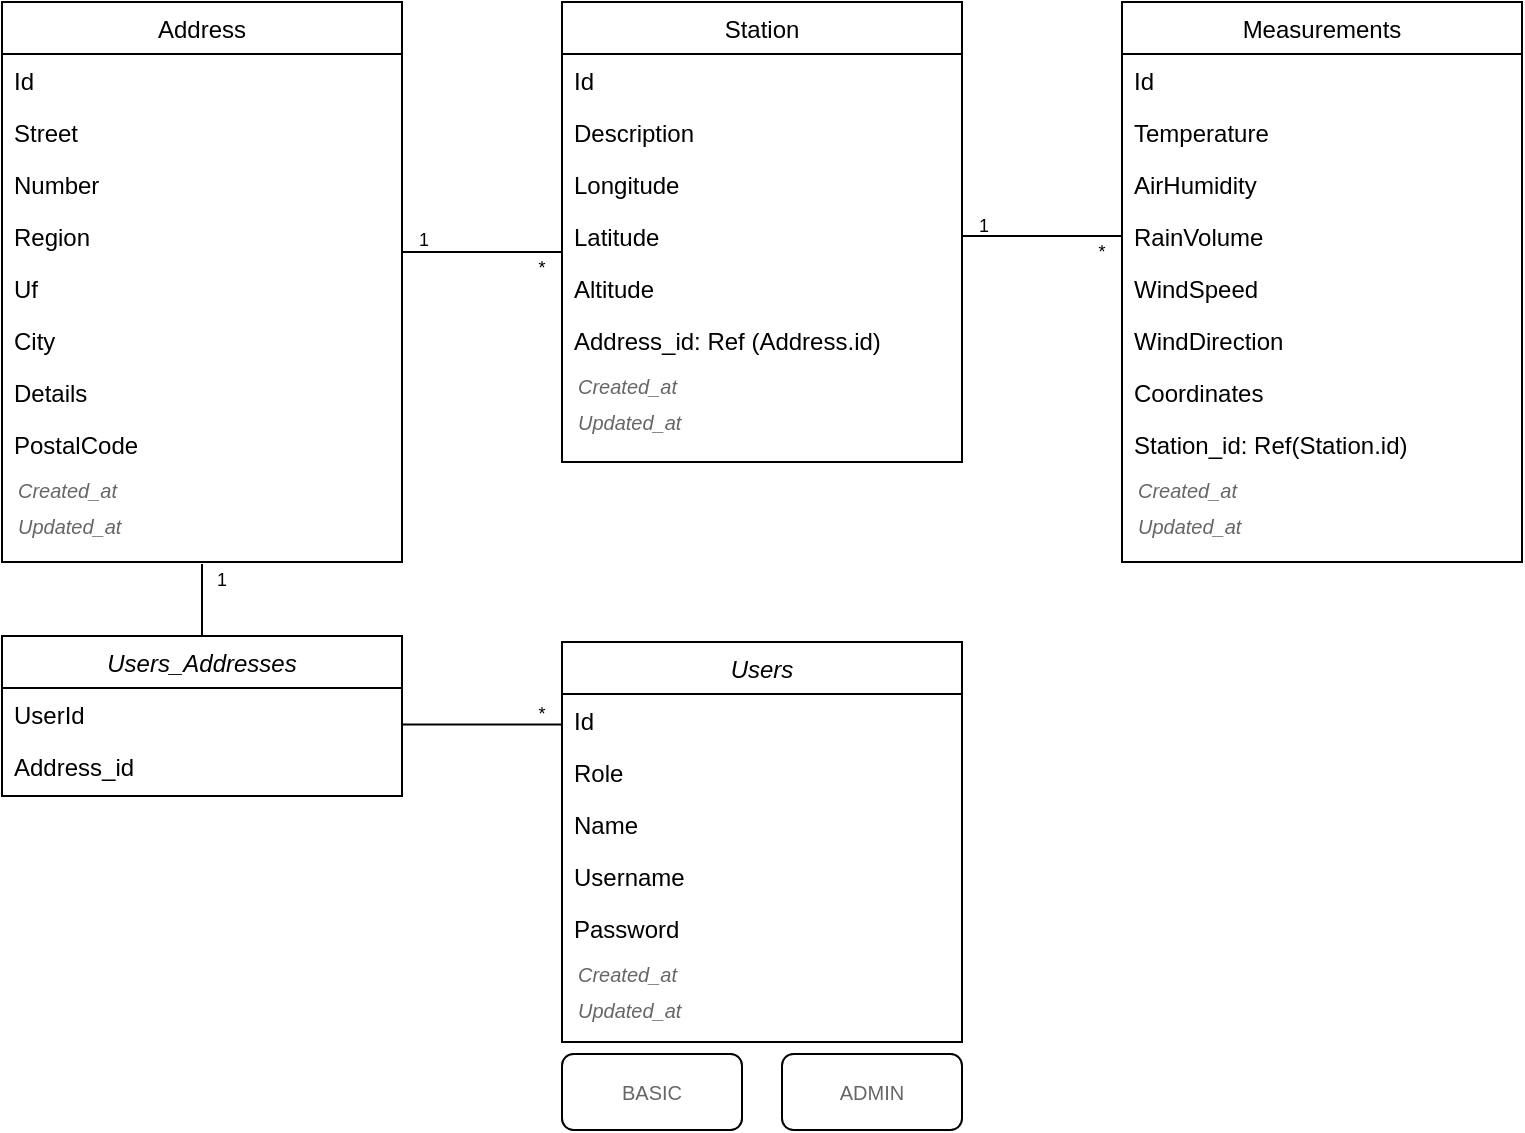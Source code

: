 <mxfile version="15.5.1" type="device"><diagram id="C5RBs43oDa-KdzZeNtuy" name="Page-1"><mxGraphModel dx="2370" dy="1265" grid="1" gridSize="10" guides="1" tooltips="1" connect="1" arrows="1" fold="1" page="1" pageScale="1" pageWidth="900" pageHeight="600" math="0" shadow="0"><root><mxCell id="WIyWlLk6GJQsqaUBKTNV-0"/><mxCell id="WIyWlLk6GJQsqaUBKTNV-1" parent="WIyWlLk6GJQsqaUBKTNV-0"/><mxCell id="zkfFHV4jXpPFQw0GAbJ--0" value="Users" style="swimlane;fontStyle=2;align=center;verticalAlign=top;childLayout=stackLayout;horizontal=1;startSize=26;horizontalStack=0;resizeParent=1;resizeLast=0;collapsible=1;marginBottom=0;rounded=0;shadow=0;strokeWidth=1;" parent="WIyWlLk6GJQsqaUBKTNV-1" vertex="1"><mxGeometry x="350" y="338" width="200" height="200" as="geometry"><mxRectangle x="230" y="140" width="160" height="26" as="alternateBounds"/></mxGeometry></mxCell><mxCell id="AwgMfT0TdALP09hBbHnl-22" value="Id&#10;" style="text;align=left;verticalAlign=top;spacingLeft=4;spacingRight=4;overflow=hidden;rotatable=0;points=[[0,0.5],[1,0.5]];portConstraint=eastwest;rounded=0;shadow=0;html=0;" parent="zkfFHV4jXpPFQw0GAbJ--0" vertex="1"><mxGeometry y="26" width="200" height="26" as="geometry"/></mxCell><mxCell id="m27vsv2Qpxi1uSj3yUNF-78" value="Role" style="text;align=left;verticalAlign=top;spacingLeft=4;spacingRight=4;overflow=hidden;rotatable=0;points=[[0,0.5],[1,0.5]];portConstraint=eastwest;rounded=0;shadow=0;html=0;" parent="zkfFHV4jXpPFQw0GAbJ--0" vertex="1"><mxGeometry y="52" width="200" height="26" as="geometry"/></mxCell><mxCell id="zkfFHV4jXpPFQw0GAbJ--1" value="Name" style="text;align=left;verticalAlign=top;spacingLeft=4;spacingRight=4;overflow=hidden;rotatable=0;points=[[0,0.5],[1,0.5]];portConstraint=eastwest;" parent="zkfFHV4jXpPFQw0GAbJ--0" vertex="1"><mxGeometry y="78" width="200" height="26" as="geometry"/></mxCell><mxCell id="zkfFHV4jXpPFQw0GAbJ--3" value="Username" style="text;align=left;verticalAlign=top;spacingLeft=4;spacingRight=4;overflow=hidden;rotatable=0;points=[[0,0.5],[1,0.5]];portConstraint=eastwest;rounded=0;shadow=0;html=0;" parent="zkfFHV4jXpPFQw0GAbJ--0" vertex="1"><mxGeometry y="104" width="200" height="26" as="geometry"/></mxCell><mxCell id="zkfFHV4jXpPFQw0GAbJ--2" value="Password" style="text;align=left;verticalAlign=top;spacingLeft=4;spacingRight=4;overflow=hidden;rotatable=0;points=[[0,0.5],[1,0.5]];portConstraint=eastwest;rounded=0;shadow=0;html=0;" parent="zkfFHV4jXpPFQw0GAbJ--0" vertex="1"><mxGeometry y="130" width="200" height="26" as="geometry"/></mxCell><mxCell id="9R_ctPnCsnl5ju8VtJXc-14" value="Created_at" style="text;align=left;verticalAlign=top;spacingLeft=8;spacingRight=0;overflow=hidden;rotatable=0;points=[[0,0.5],[1,0.5]];portConstraint=eastwest;rounded=0;shadow=0;html=0;strokeWidth=0;fontSize=10;fontStyle=2;spacing=0;fontColor=#666666;" parent="zkfFHV4jXpPFQw0GAbJ--0" vertex="1"><mxGeometry y="156" width="200" height="18" as="geometry"/></mxCell><mxCell id="9R_ctPnCsnl5ju8VtJXc-15" value="Updated_at" style="text;align=left;verticalAlign=top;spacingLeft=8;spacingRight=0;overflow=hidden;rotatable=0;points=[[0,0.5],[1,0.5]];portConstraint=eastwest;rounded=0;shadow=0;html=0;strokeWidth=0;fontSize=10;fontStyle=2;spacing=0;fontColor=#666666;" parent="zkfFHV4jXpPFQw0GAbJ--0" vertex="1"><mxGeometry y="174" width="200" height="18" as="geometry"/></mxCell><mxCell id="zkfFHV4jXpPFQw0GAbJ--17" value="Address" style="swimlane;fontStyle=0;align=center;verticalAlign=top;childLayout=stackLayout;horizontal=1;startSize=26;horizontalStack=0;resizeParent=1;resizeLast=0;collapsible=1;marginBottom=0;rounded=0;shadow=0;strokeWidth=1;" parent="WIyWlLk6GJQsqaUBKTNV-1" vertex="1"><mxGeometry x="70" y="18" width="200" height="280" as="geometry"><mxRectangle x="550" y="140" width="160" height="26" as="alternateBounds"/></mxGeometry></mxCell><mxCell id="AwgMfT0TdALP09hBbHnl-29" value="Id" style="text;align=left;verticalAlign=top;spacingLeft=4;spacingRight=4;overflow=hidden;rotatable=0;points=[[0,0.5],[1,0.5]];portConstraint=eastwest;rounded=0;shadow=0;html=0;" parent="zkfFHV4jXpPFQw0GAbJ--17" vertex="1"><mxGeometry y="26" width="200" height="26" as="geometry"/></mxCell><mxCell id="zkfFHV4jXpPFQw0GAbJ--18" value="Street" style="text;align=left;verticalAlign=top;spacingLeft=4;spacingRight=4;overflow=hidden;rotatable=0;points=[[0,0.5],[1,0.5]];portConstraint=eastwest;" parent="zkfFHV4jXpPFQw0GAbJ--17" vertex="1"><mxGeometry y="52" width="200" height="26" as="geometry"/></mxCell><mxCell id="AwgMfT0TdALP09hBbHnl-10" value="Number&#10;" style="text;align=left;verticalAlign=top;spacingLeft=4;spacingRight=4;overflow=hidden;rotatable=0;points=[[0,0.5],[1,0.5]];portConstraint=eastwest;rounded=0;shadow=0;html=0;" parent="zkfFHV4jXpPFQw0GAbJ--17" vertex="1"><mxGeometry y="78" width="200" height="26" as="geometry"/></mxCell><mxCell id="AwgMfT0TdALP09hBbHnl-57" value="Region" style="text;align=left;verticalAlign=top;spacingLeft=4;spacingRight=4;overflow=hidden;rotatable=0;points=[[0,0.5],[1,0.5]];portConstraint=eastwest;rounded=0;shadow=0;html=0;" parent="zkfFHV4jXpPFQw0GAbJ--17" vertex="1"><mxGeometry y="104" width="200" height="26" as="geometry"/></mxCell><mxCell id="zkfFHV4jXpPFQw0GAbJ--20" value="Uf " style="text;align=left;verticalAlign=top;spacingLeft=4;spacingRight=4;overflow=hidden;rotatable=0;points=[[0,0.5],[1,0.5]];portConstraint=eastwest;rounded=0;shadow=0;html=0;" parent="zkfFHV4jXpPFQw0GAbJ--17" vertex="1"><mxGeometry y="130" width="200" height="26" as="geometry"/></mxCell><mxCell id="zkfFHV4jXpPFQw0GAbJ--19" value="City" style="text;align=left;verticalAlign=top;spacingLeft=4;spacingRight=4;overflow=hidden;rotatable=0;points=[[0,0.5],[1,0.5]];portConstraint=eastwest;rounded=0;shadow=0;html=0;" parent="zkfFHV4jXpPFQw0GAbJ--17" vertex="1"><mxGeometry y="156" width="200" height="26" as="geometry"/></mxCell><mxCell id="AwgMfT0TdALP09hBbHnl-28" value="Details" style="text;align=left;verticalAlign=top;spacingLeft=4;spacingRight=4;overflow=hidden;rotatable=0;points=[[0,0.5],[1,0.5]];portConstraint=eastwest;rounded=0;shadow=0;html=0;" parent="zkfFHV4jXpPFQw0GAbJ--17" vertex="1"><mxGeometry y="182" width="200" height="26" as="geometry"/></mxCell><mxCell id="zkfFHV4jXpPFQw0GAbJ--21" value="PostalCode" style="text;align=left;verticalAlign=top;spacingLeft=4;spacingRight=4;overflow=hidden;rotatable=0;points=[[0,0.5],[1,0.5]];portConstraint=eastwest;rounded=0;shadow=0;html=0;" parent="zkfFHV4jXpPFQw0GAbJ--17" vertex="1"><mxGeometry y="208" width="200" height="26" as="geometry"/></mxCell><mxCell id="9R_ctPnCsnl5ju8VtJXc-12" value="Created_at" style="text;align=left;verticalAlign=top;spacingLeft=8;spacingRight=0;overflow=hidden;rotatable=0;points=[[0,0.5],[1,0.5]];portConstraint=eastwest;rounded=0;shadow=0;html=0;strokeWidth=0;fontSize=10;fontStyle=2;spacing=0;fontColor=#666666;" parent="zkfFHV4jXpPFQw0GAbJ--17" vertex="1"><mxGeometry y="234" width="200" height="18" as="geometry"/></mxCell><mxCell id="9R_ctPnCsnl5ju8VtJXc-13" value="Updated_at" style="text;align=left;verticalAlign=top;spacingLeft=8;spacingRight=0;overflow=hidden;rotatable=0;points=[[0,0.5],[1,0.5]];portConstraint=eastwest;rounded=0;shadow=0;html=0;strokeWidth=0;fontSize=10;fontStyle=2;spacing=0;fontColor=#666666;" parent="zkfFHV4jXpPFQw0GAbJ--17" vertex="1"><mxGeometry y="252" width="200" height="18" as="geometry"/></mxCell><mxCell id="AwgMfT0TdALP09hBbHnl-11" value="Measurements" style="swimlane;fontStyle=0;align=center;verticalAlign=top;childLayout=stackLayout;horizontal=1;startSize=26;horizontalStack=0;resizeParent=1;resizeLast=0;collapsible=1;marginBottom=0;rounded=0;shadow=0;strokeWidth=1;" parent="WIyWlLk6GJQsqaUBKTNV-1" vertex="1"><mxGeometry x="630" y="18" width="200" height="280" as="geometry"><mxRectangle x="550" y="140" width="160" height="26" as="alternateBounds"/></mxGeometry></mxCell><mxCell id="AwgMfT0TdALP09hBbHnl-38" value="Id" style="text;align=left;verticalAlign=top;spacingLeft=4;spacingRight=4;overflow=hidden;rotatable=0;points=[[0,0.5],[1,0.5]];portConstraint=eastwest;rounded=0;shadow=0;html=0;" parent="AwgMfT0TdALP09hBbHnl-11" vertex="1"><mxGeometry y="26" width="200" height="26" as="geometry"/></mxCell><mxCell id="AwgMfT0TdALP09hBbHnl-12" value="Temperature" style="text;align=left;verticalAlign=top;spacingLeft=4;spacingRight=4;overflow=hidden;rotatable=0;points=[[0,0.5],[1,0.5]];portConstraint=eastwest;rounded=0;shadow=0;html=0;" parent="AwgMfT0TdALP09hBbHnl-11" vertex="1"><mxGeometry y="52" width="200" height="26" as="geometry"/></mxCell><mxCell id="AwgMfT0TdALP09hBbHnl-13" value="AirHumidity" style="text;align=left;verticalAlign=top;spacingLeft=4;spacingRight=4;overflow=hidden;rotatable=0;points=[[0,0.5],[1,0.5]];portConstraint=eastwest;" parent="AwgMfT0TdALP09hBbHnl-11" vertex="1"><mxGeometry y="78" width="200" height="26" as="geometry"/></mxCell><mxCell id="AwgMfT0TdALP09hBbHnl-14" value="RainVolume" style="text;align=left;verticalAlign=top;spacingLeft=4;spacingRight=4;overflow=hidden;rotatable=0;points=[[0,0.5],[1,0.5]];portConstraint=eastwest;rounded=0;shadow=0;html=0;" parent="AwgMfT0TdALP09hBbHnl-11" vertex="1"><mxGeometry y="104" width="200" height="26" as="geometry"/></mxCell><mxCell id="AwgMfT0TdALP09hBbHnl-15" value="WindSpeed" style="text;align=left;verticalAlign=top;spacingLeft=4;spacingRight=4;overflow=hidden;rotatable=0;points=[[0,0.5],[1,0.5]];portConstraint=eastwest;rounded=0;shadow=0;html=0;" parent="AwgMfT0TdALP09hBbHnl-11" vertex="1"><mxGeometry y="130" width="200" height="26" as="geometry"/></mxCell><mxCell id="AwgMfT0TdALP09hBbHnl-16" value="WindDirection" style="text;align=left;verticalAlign=top;spacingLeft=4;spacingRight=4;overflow=hidden;rotatable=0;points=[[0,0.5],[1,0.5]];portConstraint=eastwest;rounded=0;shadow=0;html=0;" parent="AwgMfT0TdALP09hBbHnl-11" vertex="1"><mxGeometry y="156" width="200" height="26" as="geometry"/></mxCell><mxCell id="m27vsv2Qpxi1uSj3yUNF-56" value="Coordinates" style="text;align=left;verticalAlign=top;spacingLeft=4;spacingRight=4;overflow=hidden;rotatable=0;points=[[0,0.5],[1,0.5]];portConstraint=eastwest;rounded=0;shadow=0;html=0;" parent="AwgMfT0TdALP09hBbHnl-11" vertex="1"><mxGeometry y="182" width="200" height="26" as="geometry"/></mxCell><mxCell id="m27vsv2Qpxi1uSj3yUNF-4" value="Station_id: Ref(Station.id)" style="text;align=left;verticalAlign=top;spacingLeft=4;spacingRight=4;overflow=hidden;rotatable=0;points=[[0,0.5],[1,0.5]];portConstraint=eastwest;rounded=0;shadow=0;html=0;" parent="AwgMfT0TdALP09hBbHnl-11" vertex="1"><mxGeometry y="208" width="200" height="26" as="geometry"/></mxCell><mxCell id="9R_ctPnCsnl5ju8VtJXc-2" value="Created_at" style="text;align=left;verticalAlign=top;spacingLeft=8;spacingRight=0;overflow=hidden;rotatable=0;points=[[0,0.5],[1,0.5]];portConstraint=eastwest;rounded=0;shadow=0;html=0;strokeWidth=0;fontSize=10;fontStyle=2;spacing=0;fontColor=#666666;" parent="AwgMfT0TdALP09hBbHnl-11" vertex="1"><mxGeometry y="234" width="200" height="18" as="geometry"/></mxCell><mxCell id="9R_ctPnCsnl5ju8VtJXc-3" value="Updated_at" style="text;align=left;verticalAlign=top;spacingLeft=8;spacingRight=0;overflow=hidden;rotatable=0;points=[[0,0.5],[1,0.5]];portConstraint=eastwest;rounded=0;shadow=0;html=0;strokeWidth=0;fontSize=10;fontStyle=2;spacing=0;fontColor=#666666;" parent="AwgMfT0TdALP09hBbHnl-11" vertex="1"><mxGeometry y="252" width="200" height="18" as="geometry"/></mxCell><mxCell id="m27vsv2Qpxi1uSj3yUNF-9" value="Station&#10;" style="swimlane;fontStyle=0;align=center;verticalAlign=top;childLayout=stackLayout;horizontal=1;startSize=26;horizontalStack=0;resizeParent=1;resizeLast=0;collapsible=1;marginBottom=0;rounded=0;shadow=0;strokeWidth=1;fontColor=#000000;" parent="WIyWlLk6GJQsqaUBKTNV-1" vertex="1"><mxGeometry x="350" y="18" width="200" height="230" as="geometry"><mxRectangle x="550" y="140" width="160" height="26" as="alternateBounds"/></mxGeometry></mxCell><mxCell id="m27vsv2Qpxi1uSj3yUNF-38" value="Id&#10;" style="text;align=left;verticalAlign=top;spacingLeft=4;spacingRight=4;overflow=hidden;rotatable=0;points=[[0,0.5],[1,0.5]];portConstraint=eastwest;rounded=0;shadow=0;html=0;" parent="m27vsv2Qpxi1uSj3yUNF-9" vertex="1"><mxGeometry y="26" width="200" height="26" as="geometry"/></mxCell><mxCell id="m27vsv2Qpxi1uSj3yUNF-54" value="Description" style="text;align=left;verticalAlign=top;spacingLeft=4;spacingRight=4;overflow=hidden;rotatable=0;points=[[0,0.5],[1,0.5]];portConstraint=eastwest;rounded=0;shadow=0;html=0;" parent="m27vsv2Qpxi1uSj3yUNF-9" vertex="1"><mxGeometry y="52" width="200" height="26" as="geometry"/></mxCell><mxCell id="m27vsv2Qpxi1uSj3yUNF-19" value="Longitude" style="text;align=left;verticalAlign=top;spacingLeft=4;spacingRight=4;overflow=hidden;rotatable=0;points=[[0,0.5],[1,0.5]];portConstraint=eastwest;rounded=0;shadow=0;html=0;" parent="m27vsv2Qpxi1uSj3yUNF-9" vertex="1"><mxGeometry y="78" width="200" height="26" as="geometry"/></mxCell><mxCell id="m27vsv2Qpxi1uSj3yUNF-20" value="Latitude" style="text;align=left;verticalAlign=top;spacingLeft=4;spacingRight=4;overflow=hidden;rotatable=0;points=[[0,0.5],[1,0.5]];portConstraint=eastwest;rounded=0;shadow=0;html=0;" parent="m27vsv2Qpxi1uSj3yUNF-9" vertex="1"><mxGeometry y="104" width="200" height="26" as="geometry"/></mxCell><mxCell id="m27vsv2Qpxi1uSj3yUNF-21" value="Altitude&#10;" style="text;align=left;verticalAlign=top;spacingLeft=4;spacingRight=4;overflow=hidden;rotatable=0;points=[[0,0.5],[1,0.5]];portConstraint=eastwest;rounded=0;shadow=0;html=0;" parent="m27vsv2Qpxi1uSj3yUNF-9" vertex="1"><mxGeometry y="130" width="200" height="26" as="geometry"/></mxCell><mxCell id="m27vsv2Qpxi1uSj3yUNF-24" value="Address_id: Ref (Address.id)" style="text;align=left;verticalAlign=top;spacingLeft=4;spacingRight=4;overflow=hidden;rotatable=0;points=[[0,0.5],[1,0.5]];portConstraint=eastwest;rounded=0;shadow=0;html=0;" parent="m27vsv2Qpxi1uSj3yUNF-9" vertex="1"><mxGeometry y="156" width="200" height="26" as="geometry"/></mxCell><mxCell id="9R_ctPnCsnl5ju8VtJXc-10" value="Created_at" style="text;align=left;verticalAlign=top;spacingLeft=8;spacingRight=0;overflow=hidden;rotatable=0;points=[[0,0.5],[1,0.5]];portConstraint=eastwest;rounded=0;shadow=0;html=0;strokeWidth=0;fontSize=10;fontStyle=2;spacing=0;fontColor=#666666;" parent="m27vsv2Qpxi1uSj3yUNF-9" vertex="1"><mxGeometry y="182" width="200" height="18" as="geometry"/></mxCell><mxCell id="9R_ctPnCsnl5ju8VtJXc-11" value="Updated_at" style="text;align=left;verticalAlign=top;spacingLeft=8;spacingRight=0;overflow=hidden;rotatable=0;points=[[0,0.5],[1,0.5]];portConstraint=eastwest;rounded=0;shadow=0;html=0;strokeWidth=0;fontSize=10;fontStyle=2;spacing=0;fontColor=#666666;" parent="m27vsv2Qpxi1uSj3yUNF-9" vertex="1"><mxGeometry y="200" width="200" height="18" as="geometry"/></mxCell><mxCell id="m27vsv2Qpxi1uSj3yUNF-49" value="&lt;font style=&quot;font-size: 9px&quot;&gt;1&lt;/font&gt;" style="text;html=1;strokeColor=none;fillColor=none;align=center;verticalAlign=middle;whiteSpace=wrap;rounded=0;" parent="WIyWlLk6GJQsqaUBKTNV-1" vertex="1"><mxGeometry x="551" y="124" width="20" height="10" as="geometry"/></mxCell><mxCell id="m27vsv2Qpxi1uSj3yUNF-50" value="&lt;font style=&quot;font-size: 9px&quot;&gt;*&lt;/font&gt;" style="text;html=1;strokeColor=none;fillColor=none;align=center;verticalAlign=middle;whiteSpace=wrap;rounded=0;" parent="WIyWlLk6GJQsqaUBKTNV-1" vertex="1"><mxGeometry x="610" y="137" width="20" height="10" as="geometry"/></mxCell><mxCell id="m_yVcKWy2hajBtVgozGs-6" style="edgeStyle=orthogonalEdgeStyle;rounded=0;orthogonalLoop=1;jettySize=auto;html=1;endArrow=none;endFill=0;entryX=0;entryY=0;entryDx=0;entryDy=0;" parent="WIyWlLk6GJQsqaUBKTNV-1" source="m_yVcKWy2hajBtVgozGs-0" edge="1"><mxGeometry relative="1" as="geometry"><mxPoint x="170" y="299" as="targetPoint"/><Array as="points"><mxPoint x="170" y="318"/><mxPoint x="170" y="318"/></Array></mxGeometry></mxCell><mxCell id="m_yVcKWy2hajBtVgozGs-0" value="Users_Addresses" style="swimlane;fontStyle=2;align=center;verticalAlign=top;childLayout=stackLayout;horizontal=1;startSize=26;horizontalStack=0;resizeParent=1;resizeLast=0;collapsible=1;marginBottom=0;rounded=0;shadow=0;strokeWidth=1;" parent="WIyWlLk6GJQsqaUBKTNV-1" vertex="1"><mxGeometry x="70" y="335" width="200" height="80" as="geometry"><mxRectangle x="230" y="140" width="160" height="26" as="alternateBounds"/></mxGeometry></mxCell><mxCell id="m_yVcKWy2hajBtVgozGs-1" value="UserId" style="text;align=left;verticalAlign=top;spacingLeft=4;spacingRight=4;overflow=hidden;rotatable=0;points=[[0,0.5],[1,0.5]];portConstraint=eastwest;rounded=0;shadow=0;html=0;" parent="m_yVcKWy2hajBtVgozGs-0" vertex="1"><mxGeometry y="26" width="200" height="26" as="geometry"/></mxCell><mxCell id="m_yVcKWy2hajBtVgozGs-2" value="Address_id" style="text;align=left;verticalAlign=top;spacingLeft=4;spacingRight=4;overflow=hidden;rotatable=0;points=[[0,0.5],[1,0.5]];portConstraint=eastwest;" parent="m_yVcKWy2hajBtVgozGs-0" vertex="1"><mxGeometry y="52" width="200" height="26" as="geometry"/></mxCell><mxCell id="m_yVcKWy2hajBtVgozGs-5" value="&lt;font style=&quot;font-size: 9px&quot;&gt;*&lt;/font&gt;" style="text;html=1;strokeColor=none;fillColor=none;align=center;verticalAlign=middle;whiteSpace=wrap;rounded=0;" parent="WIyWlLk6GJQsqaUBKTNV-1" vertex="1"><mxGeometry x="330" y="365.5" width="20" height="15" as="geometry"/></mxCell><mxCell id="m_yVcKWy2hajBtVgozGs-9" value="" style="edgeStyle=orthogonalEdgeStyle;rounded=0;orthogonalLoop=1;jettySize=auto;html=1;endArrow=none;endFill=0;entryX=0;entryY=0.5;entryDx=0;entryDy=0;" parent="WIyWlLk6GJQsqaUBKTNV-1" source="m27vsv2Qpxi1uSj3yUNF-20" target="AwgMfT0TdALP09hBbHnl-14" edge="1"><mxGeometry relative="1" as="geometry"/></mxCell><mxCell id="9R_ctPnCsnl5ju8VtJXc-16" value="&lt;font style=&quot;font-size: 9px&quot;&gt;1&lt;/font&gt;" style="text;html=1;strokeColor=none;fillColor=none;align=center;verticalAlign=middle;whiteSpace=wrap;rounded=0;" parent="WIyWlLk6GJQsqaUBKTNV-1" vertex="1"><mxGeometry x="271" y="130.5" width="20" height="10" as="geometry"/></mxCell><mxCell id="9R_ctPnCsnl5ju8VtJXc-18" value="" style="edgeStyle=orthogonalEdgeStyle;rounded=0;orthogonalLoop=1;jettySize=auto;html=1;endArrow=none;endFill=0;entryX=1;entryY=0.5;entryDx=0;entryDy=0;" parent="WIyWlLk6GJQsqaUBKTNV-1" target="AwgMfT0TdALP09hBbHnl-57" edge="1"><mxGeometry relative="1" as="geometry"><mxPoint x="350" y="143" as="sourcePoint"/><mxPoint x="350" y="142.5" as="targetPoint"/><Array as="points"><mxPoint x="270" y="143"/></Array></mxGeometry></mxCell><mxCell id="9R_ctPnCsnl5ju8VtJXc-56" value="" style="edgeStyle=orthogonalEdgeStyle;rounded=0;orthogonalLoop=1;jettySize=auto;html=1;fontSize=10;fontColor=#666666;entryX=1.001;entryY=0.7;entryDx=0;entryDy=0;entryPerimeter=0;endArrow=none;endFill=0;" parent="WIyWlLk6GJQsqaUBKTNV-1" target="m_yVcKWy2hajBtVgozGs-1" edge="1"><mxGeometry relative="1" as="geometry"><Array as="points"><mxPoint x="350" y="379"/></Array><mxPoint x="350" y="374" as="sourcePoint"/></mxGeometry></mxCell><mxCell id="9R_ctPnCsnl5ju8VtJXc-47" value="" style="rounded=1;whiteSpace=wrap;html=1;fontSize=10;fontColor=#666666;strokeWidth=1;verticalAlign=middle;" parent="WIyWlLk6GJQsqaUBKTNV-1" vertex="1"><mxGeometry x="350" y="544" width="90" height="38" as="geometry"/></mxCell><mxCell id="9R_ctPnCsnl5ju8VtJXc-48" value="BASIC" style="text;html=1;strokeColor=none;fillColor=none;align=center;verticalAlign=middle;whiteSpace=wrap;rounded=0;fontSize=10;fontColor=#666666;" parent="WIyWlLk6GJQsqaUBKTNV-1" vertex="1"><mxGeometry x="365" y="548" width="60" height="30" as="geometry"/></mxCell><mxCell id="9R_ctPnCsnl5ju8VtJXc-49" value="" style="rounded=1;whiteSpace=wrap;html=1;fontSize=10;fontColor=#666666;strokeWidth=1;verticalAlign=middle;" parent="WIyWlLk6GJQsqaUBKTNV-1" vertex="1"><mxGeometry x="460" y="544" width="90" height="38" as="geometry"/></mxCell><mxCell id="9R_ctPnCsnl5ju8VtJXc-50" value="ADMIN" style="text;html=1;strokeColor=none;fillColor=none;align=center;verticalAlign=middle;whiteSpace=wrap;rounded=0;fontSize=10;fontColor=#666666;" parent="WIyWlLk6GJQsqaUBKTNV-1" vertex="1"><mxGeometry x="475" y="548" width="60" height="30" as="geometry"/></mxCell><mxCell id="9R_ctPnCsnl5ju8VtJXc-60" value="&lt;font style=&quot;font-size: 9px&quot;&gt;1&lt;/font&gt;" style="text;html=1;strokeColor=none;fillColor=none;align=center;verticalAlign=middle;whiteSpace=wrap;rounded=0;" parent="WIyWlLk6GJQsqaUBKTNV-1" vertex="1"><mxGeometry x="170" y="298" width="20" height="15" as="geometry"/></mxCell><mxCell id="RQ921qA23yxoLq4LWscb-1" value="&lt;font style=&quot;font-size: 9px&quot;&gt;*&lt;/font&gt;" style="text;html=1;strokeColor=none;fillColor=none;align=center;verticalAlign=middle;whiteSpace=wrap;rounded=0;" parent="WIyWlLk6GJQsqaUBKTNV-1" vertex="1"><mxGeometry x="330" y="145" width="20" height="10" as="geometry"/></mxCell></root></mxGraphModel></diagram></mxfile>